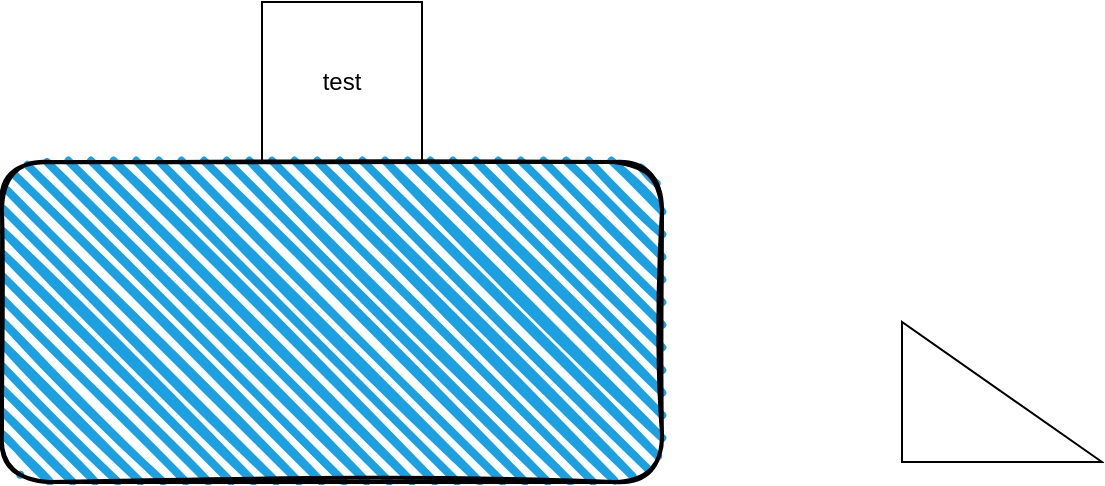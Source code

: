 <mxfile version="15.3.8" type="github" pages="3">
  <diagram id="ASseYGtQGenuv8rxIbbf" name="第 1 页">
    <mxGraphModel dx="1422" dy="762" grid="1" gridSize="10" guides="1" tooltips="1" connect="1" arrows="1" fold="1" page="1" pageScale="1" pageWidth="827" pageHeight="1169" math="0" shadow="0">
      <root>
        <mxCell id="0" />
        <mxCell id="1" parent="0" />
        <mxCell id="kOBAu3BCl0V8c_U_k-l6-1" value="test" style="whiteSpace=wrap;html=1;aspect=fixed;" parent="1" vertex="1">
          <mxGeometry x="150" y="150" width="80" height="80" as="geometry" />
        </mxCell>
        <mxCell id="mjZZuCI81XM90WlvsZh2-1" value="" style="rounded=1;whiteSpace=wrap;html=1;strokeWidth=2;fillWeight=4;hachureGap=8;hachureAngle=45;fillColor=#1ba1e2;sketch=1;" parent="1" vertex="1">
          <mxGeometry x="20" y="230" width="330" height="160" as="geometry" />
        </mxCell>
        <mxCell id="mjZZuCI81XM90WlvsZh2-2" value="" style="verticalLabelPosition=bottom;verticalAlign=top;html=1;shape=mxgraph.basic.orthogonal_triangle" parent="1" vertex="1">
          <mxGeometry x="470" y="310" width="100" height="70" as="geometry" />
        </mxCell>
      </root>
    </mxGraphModel>
  </diagram>
  <diagram id="PS5Pl6s8iMcRvUu0Wa_m" name="第 2 页">
    <mxGraphModel dx="1422" dy="762" grid="1" gridSize="10" guides="1" tooltips="1" connect="1" arrows="1" fold="1" page="1" pageScale="1" pageWidth="827" pageHeight="1169" math="0" shadow="0">
      <root>
        <mxCell id="L8ZfXmkWzZufSE62rxnt-0" />
        <mxCell id="L8ZfXmkWzZufSE62rxnt-1" parent="L8ZfXmkWzZufSE62rxnt-0" />
        <mxCell id="L8ZfXmkWzZufSE62rxnt-2" value="" style="shape=cylinder3;whiteSpace=wrap;html=1;boundedLbl=1;backgroundOutline=1;size=15;" vertex="1" parent="L8ZfXmkWzZufSE62rxnt-1">
          <mxGeometry x="120" y="280" width="60" height="80" as="geometry" />
        </mxCell>
      </root>
    </mxGraphModel>
  </diagram>
  <diagram id="-teWGAq78G6RmLBnrBQ-" name="第 3 页">
    <mxGraphModel dx="1422" dy="762" grid="1" gridSize="10" guides="1" tooltips="1" connect="1" arrows="1" fold="1" page="1" pageScale="1" pageWidth="827" pageHeight="1169" math="0" shadow="0">
      <root>
        <mxCell id="QM7edpjSgP6fM37qO09g-0" />
        <mxCell id="QM7edpjSgP6fM37qO09g-1" parent="QM7edpjSgP6fM37qO09g-0" />
        <mxCell id="QM7edpjSgP6fM37qO09g-2" value="" style="shape=document;whiteSpace=wrap;html=1;boundedLbl=1;" vertex="1" parent="QM7edpjSgP6fM37qO09g-1">
          <mxGeometry x="80" y="310" width="120" height="80" as="geometry" />
        </mxCell>
      </root>
    </mxGraphModel>
  </diagram>
</mxfile>
